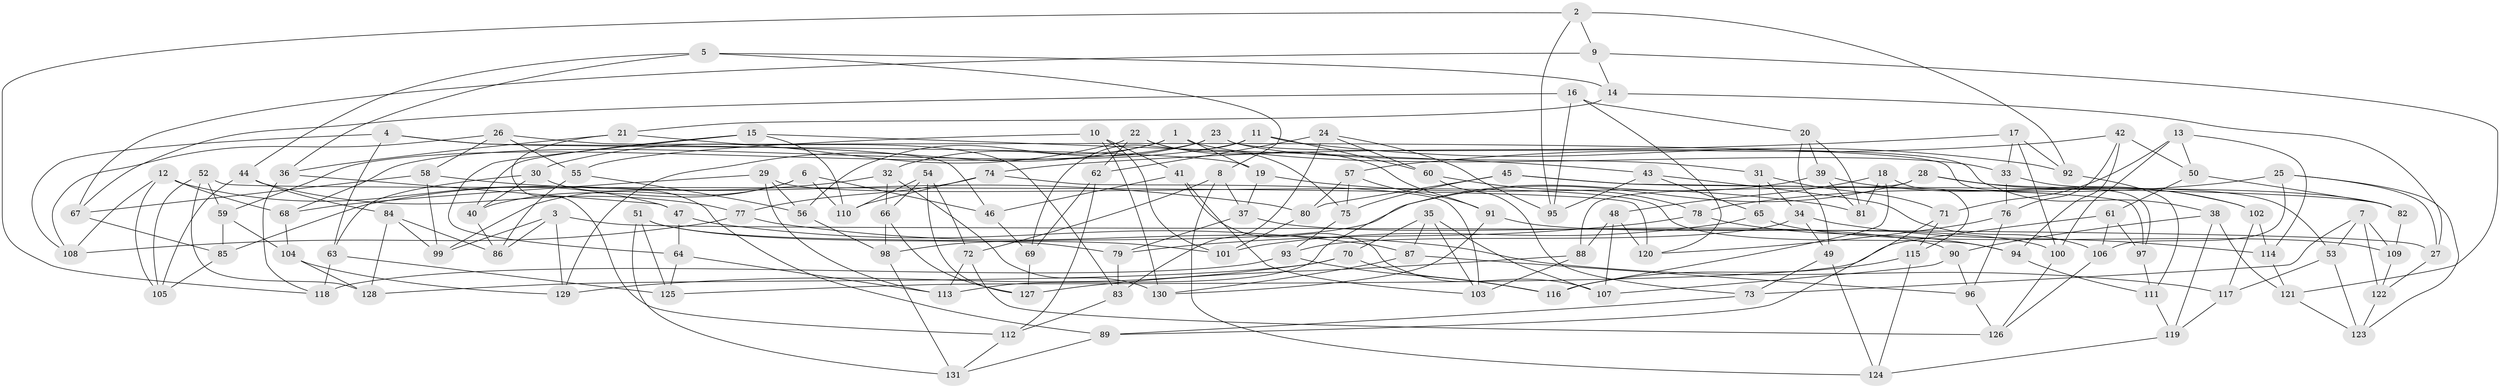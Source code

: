 // coarse degree distribution, {6: 0.4050632911392405, 3: 0.06329113924050633, 4: 0.34177215189873417, 5: 0.189873417721519}
// Generated by graph-tools (version 1.1) at 2025/38/03/04/25 23:38:13]
// undirected, 131 vertices, 262 edges
graph export_dot {
  node [color=gray90,style=filled];
  1;
  2;
  3;
  4;
  5;
  6;
  7;
  8;
  9;
  10;
  11;
  12;
  13;
  14;
  15;
  16;
  17;
  18;
  19;
  20;
  21;
  22;
  23;
  24;
  25;
  26;
  27;
  28;
  29;
  30;
  31;
  32;
  33;
  34;
  35;
  36;
  37;
  38;
  39;
  40;
  41;
  42;
  43;
  44;
  45;
  46;
  47;
  48;
  49;
  50;
  51;
  52;
  53;
  54;
  55;
  56;
  57;
  58;
  59;
  60;
  61;
  62;
  63;
  64;
  65;
  66;
  67;
  68;
  69;
  70;
  71;
  72;
  73;
  74;
  75;
  76;
  77;
  78;
  79;
  80;
  81;
  82;
  83;
  84;
  85;
  86;
  87;
  88;
  89;
  90;
  91;
  92;
  93;
  94;
  95;
  96;
  97;
  98;
  99;
  100;
  101;
  102;
  103;
  104;
  105;
  106;
  107;
  108;
  109;
  110;
  111;
  112;
  113;
  114;
  115;
  116;
  117;
  118;
  119;
  120;
  121;
  122;
  123;
  124;
  125;
  126;
  127;
  128;
  129;
  130;
  131;
  1 -- 56;
  1 -- 33;
  1 -- 19;
  1 -- 129;
  2 -- 95;
  2 -- 118;
  2 -- 9;
  2 -- 92;
  3 -- 27;
  3 -- 86;
  3 -- 129;
  3 -- 99;
  4 -- 108;
  4 -- 63;
  4 -- 19;
  4 -- 46;
  5 -- 36;
  5 -- 8;
  5 -- 44;
  5 -- 14;
  6 -- 99;
  6 -- 40;
  6 -- 110;
  6 -- 46;
  7 -- 109;
  7 -- 53;
  7 -- 73;
  7 -- 122;
  8 -- 124;
  8 -- 72;
  8 -- 37;
  9 -- 121;
  9 -- 67;
  9 -- 14;
  10 -- 55;
  10 -- 101;
  10 -- 41;
  10 -- 130;
  11 -- 68;
  11 -- 69;
  11 -- 60;
  11 -- 92;
  12 -- 68;
  12 -- 108;
  12 -- 105;
  12 -- 47;
  13 -- 50;
  13 -- 100;
  13 -- 71;
  13 -- 114;
  14 -- 27;
  14 -- 21;
  15 -- 64;
  15 -- 43;
  15 -- 40;
  15 -- 110;
  16 -- 120;
  16 -- 20;
  16 -- 95;
  16 -- 67;
  17 -- 100;
  17 -- 33;
  17 -- 74;
  17 -- 92;
  18 -- 116;
  18 -- 48;
  18 -- 81;
  18 -- 115;
  19 -- 81;
  19 -- 37;
  20 -- 49;
  20 -- 81;
  20 -- 39;
  21 -- 112;
  21 -- 36;
  21 -- 83;
  22 -- 75;
  22 -- 62;
  22 -- 30;
  22 -- 91;
  23 -- 31;
  23 -- 32;
  23 -- 38;
  23 -- 59;
  24 -- 62;
  24 -- 95;
  24 -- 60;
  24 -- 83;
  25 -- 27;
  25 -- 78;
  25 -- 106;
  25 -- 123;
  26 -- 58;
  26 -- 97;
  26 -- 55;
  26 -- 108;
  27 -- 122;
  28 -- 102;
  28 -- 88;
  28 -- 98;
  28 -- 82;
  29 -- 56;
  29 -- 94;
  29 -- 113;
  29 -- 68;
  30 -- 63;
  30 -- 40;
  30 -- 89;
  31 -- 65;
  31 -- 71;
  31 -- 34;
  32 -- 130;
  32 -- 66;
  32 -- 85;
  33 -- 53;
  33 -- 76;
  34 -- 49;
  34 -- 93;
  34 -- 114;
  35 -- 87;
  35 -- 103;
  35 -- 70;
  35 -- 107;
  36 -- 118;
  36 -- 47;
  37 -- 79;
  37 -- 90;
  38 -- 90;
  38 -- 119;
  38 -- 121;
  39 -- 102;
  39 -- 81;
  39 -- 113;
  40 -- 86;
  41 -- 103;
  41 -- 46;
  41 -- 107;
  42 -- 50;
  42 -- 57;
  42 -- 76;
  42 -- 94;
  43 -- 95;
  43 -- 106;
  43 -- 65;
  44 -- 77;
  44 -- 84;
  44 -- 105;
  45 -- 75;
  45 -- 80;
  45 -- 97;
  45 -- 82;
  46 -- 69;
  47 -- 64;
  47 -- 87;
  48 -- 88;
  48 -- 120;
  48 -- 107;
  49 -- 73;
  49 -- 124;
  50 -- 61;
  50 -- 82;
  51 -- 79;
  51 -- 131;
  51 -- 101;
  51 -- 125;
  52 -- 120;
  52 -- 128;
  52 -- 105;
  52 -- 59;
  53 -- 123;
  53 -- 117;
  54 -- 66;
  54 -- 72;
  54 -- 110;
  54 -- 127;
  55 -- 56;
  55 -- 86;
  56 -- 98;
  57 -- 75;
  57 -- 91;
  57 -- 80;
  58 -- 80;
  58 -- 99;
  58 -- 67;
  59 -- 85;
  59 -- 104;
  60 -- 73;
  60 -- 78;
  61 -- 125;
  61 -- 97;
  61 -- 106;
  62 -- 112;
  62 -- 69;
  63 -- 118;
  63 -- 125;
  64 -- 113;
  64 -- 125;
  65 -- 101;
  65 -- 109;
  66 -- 98;
  66 -- 127;
  67 -- 85;
  68 -- 104;
  69 -- 127;
  70 -- 116;
  70 -- 129;
  70 -- 128;
  71 -- 89;
  71 -- 115;
  72 -- 113;
  72 -- 126;
  73 -- 89;
  74 -- 110;
  74 -- 103;
  74 -- 77;
  75 -- 93;
  76 -- 120;
  76 -- 96;
  77 -- 108;
  77 -- 117;
  78 -- 94;
  78 -- 79;
  79 -- 83;
  80 -- 101;
  82 -- 109;
  83 -- 112;
  84 -- 128;
  84 -- 99;
  84 -- 86;
  85 -- 105;
  87 -- 130;
  87 -- 96;
  88 -- 103;
  88 -- 127;
  89 -- 131;
  90 -- 96;
  90 -- 107;
  91 -- 130;
  91 -- 100;
  92 -- 111;
  93 -- 118;
  93 -- 116;
  94 -- 111;
  96 -- 126;
  97 -- 111;
  98 -- 131;
  100 -- 126;
  102 -- 117;
  102 -- 114;
  104 -- 129;
  104 -- 128;
  106 -- 126;
  109 -- 122;
  111 -- 119;
  112 -- 131;
  114 -- 121;
  115 -- 124;
  115 -- 116;
  117 -- 119;
  119 -- 124;
  121 -- 123;
  122 -- 123;
}
